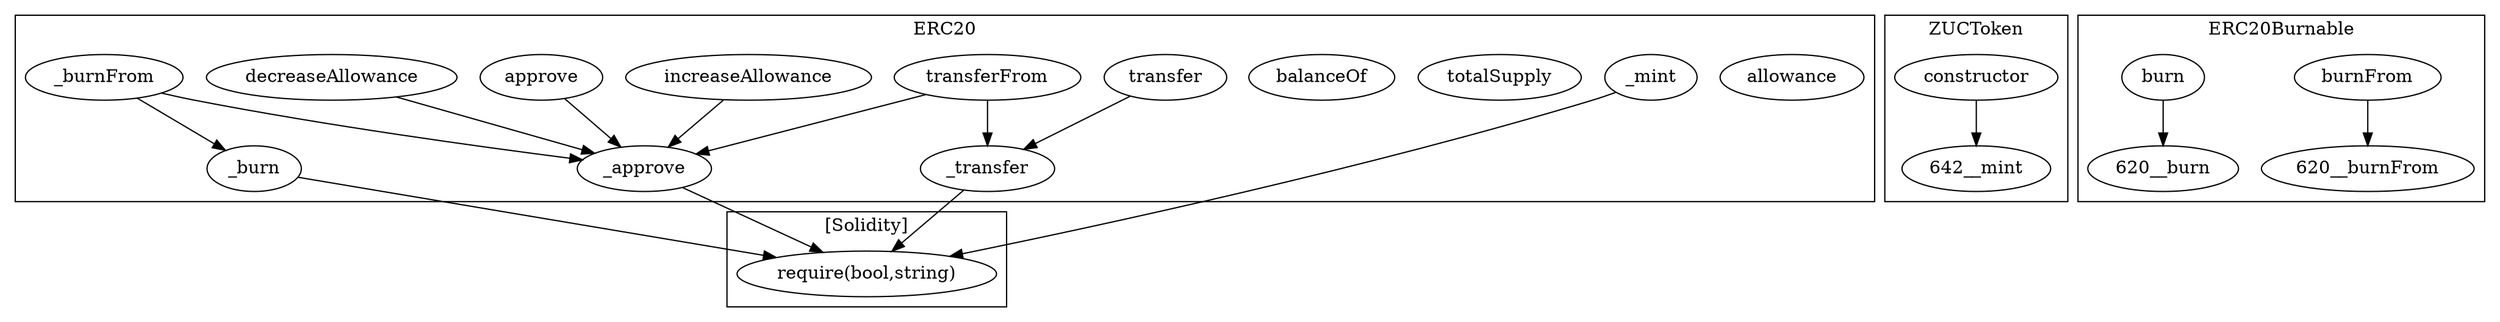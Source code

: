 strict digraph {
subgraph cluster_592_ERC20 {
label = "ERC20"
"592_allowance" [label="allowance"]
"592__burn" [label="_burn"]
"592__approve" [label="_approve"]
"592_transfer" [label="transfer"]
"592_totalSupply" [label="totalSupply"]
"592_balanceOf" [label="balanceOf"]
"592_approve" [label="approve"]
"592_decreaseAllowance" [label="decreaseAllowance"]
"592__mint" [label="_mint"]
"592__burnFrom" [label="_burnFrom"]
"592_transferFrom" [label="transferFrom"]
"592_increaseAllowance" [label="increaseAllowance"]
"592__transfer" [label="_transfer"]
"592_transfer" -> "592__transfer"
"592_increaseAllowance" -> "592__approve"
"592__burnFrom" -> "592__burn"
"592_transferFrom" -> "592__transfer"
"592_approve" -> "592__approve"
"592_transferFrom" -> "592__approve"
"592_decreaseAllowance" -> "592__approve"
"592__burnFrom" -> "592__approve"
}subgraph cluster_642_ZUCToken {
label = "ZUCToken"
"642_constructor" [label="constructor"]
"642_constructor" -> "642__mint"
}subgraph cluster_620_ERC20Burnable {
label = "ERC20Burnable"
"620_burnFrom" [label="burnFrom"]
"620_burn" [label="burn"]
"620_burnFrom" -> "620__burnFrom"
"620_burn" -> "620__burn"
}subgraph cluster_solidity {
label = "[Solidity]"
"require(bool,string)" 
"592__mint" -> "require(bool,string)"
"592__approve" -> "require(bool,string)"
"592__burn" -> "require(bool,string)"
"592__transfer" -> "require(bool,string)"
}
}